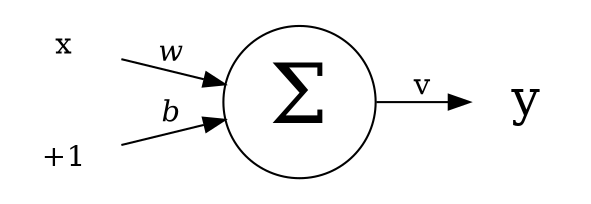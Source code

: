 digraph adaline {
    graph [
        layout = dot
        rankdir = "LR"
    ]

    x[label="x",shape="plaintext"]
    bias[label="+1",shape="none"]

    neuron[label=<&Sigma;>,shape="circle",fontsize=40]
    end[label="y",shape="none",fontsize=24]

    x -> neuron[label=<<i>w</i>>]
    bias -> neuron[label=<<i>b</i>>]
    neuron -> end[label="v"]

}
